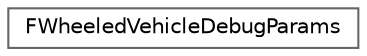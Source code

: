 digraph "Graphical Class Hierarchy"
{
 // INTERACTIVE_SVG=YES
 // LATEX_PDF_SIZE
  bgcolor="transparent";
  edge [fontname=Helvetica,fontsize=10,labelfontname=Helvetica,labelfontsize=10];
  node [fontname=Helvetica,fontsize=10,shape=box,height=0.2,width=0.4];
  rankdir="LR";
  Node0 [id="Node000000",label="FWheeledVehicleDebugParams",height=0.2,width=0.4,color="grey40", fillcolor="white", style="filled",URL="$d1/ddc/structFWheeledVehicleDebugParams.html",tooltip=" "];
}
